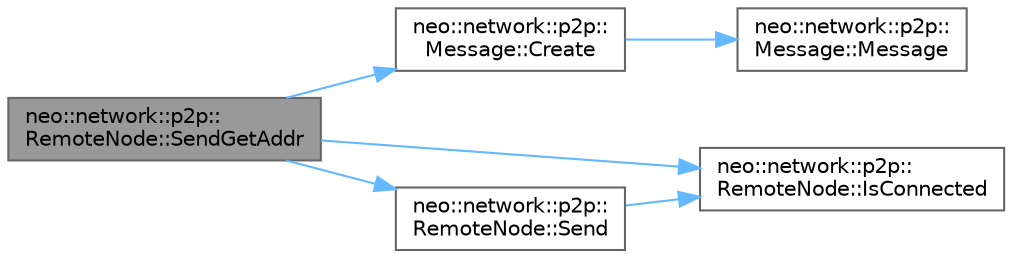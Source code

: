 digraph "neo::network::p2p::RemoteNode::SendGetAddr"
{
 // LATEX_PDF_SIZE
  bgcolor="transparent";
  edge [fontname=Helvetica,fontsize=10,labelfontname=Helvetica,labelfontsize=10];
  node [fontname=Helvetica,fontsize=10,shape=box,height=0.2,width=0.4];
  rankdir="LR";
  Node1 [id="Node000001",label="neo::network::p2p::\lRemoteNode::SendGetAddr",height=0.2,width=0.4,color="gray40", fillcolor="grey60", style="filled", fontcolor="black",tooltip="Sends a getaddr message to the remote node."];
  Node1 -> Node2 [id="edge6_Node000001_Node000002",color="steelblue1",style="solid",tooltip=" "];
  Node2 [id="Node000002",label="neo::network::p2p::\lMessage::Create",height=0.2,width=0.4,color="grey40", fillcolor="white", style="filled",URL="$classneo_1_1network_1_1p2p_1_1_message.html#ae3142f00d9d6d585d97648bdf6d62759",tooltip="Creates a new Message."];
  Node2 -> Node3 [id="edge7_Node000002_Node000003",color="steelblue1",style="solid",tooltip=" "];
  Node3 [id="Node000003",label="neo::network::p2p::\lMessage::Message",height=0.2,width=0.4,color="grey40", fillcolor="white", style="filled",URL="$classneo_1_1network_1_1p2p_1_1_message.html#ad500547950c4cfac21e99587e0f8f05a",tooltip="Constructs an empty Message."];
  Node1 -> Node4 [id="edge8_Node000001_Node000004",color="steelblue1",style="solid",tooltip=" "];
  Node4 [id="Node000004",label="neo::network::p2p::\lRemoteNode::IsConnected",height=0.2,width=0.4,color="grey40", fillcolor="white", style="filled",URL="$classneo_1_1network_1_1p2p_1_1_remote_node.html#a6245444a7151bc867f35bdd01f13d720",tooltip="Gets whether the remote node is connected."];
  Node1 -> Node5 [id="edge9_Node000001_Node000005",color="steelblue1",style="solid",tooltip=" "];
  Node5 [id="Node000005",label="neo::network::p2p::\lRemoteNode::Send",height=0.2,width=0.4,color="grey40", fillcolor="white", style="filled",URL="$classneo_1_1network_1_1p2p_1_1_remote_node.html#a57ce01b12cac829366b308b5f9b6114a",tooltip="Sends a message to the remote node."];
  Node5 -> Node4 [id="edge10_Node000005_Node000004",color="steelblue1",style="solid",tooltip=" "];
}
